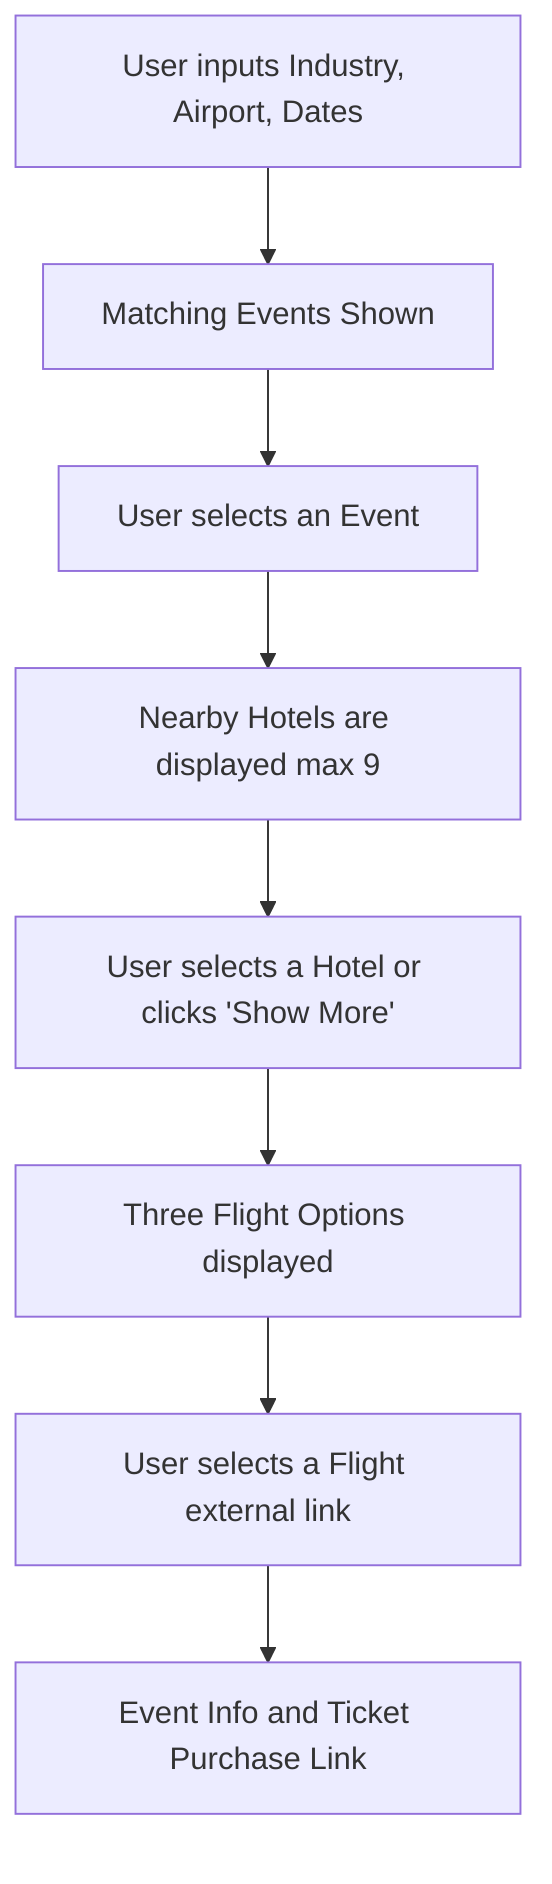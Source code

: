 flowchart TD
    A[User inputs Industry, Airport, Dates] --> B[Matching Events Shown]
    B --> C[User selects an Event]
    C --> D[Nearby Hotels are displayed max 9]
    D --> E[User selects a Hotel or clicks 'Show More']
    E --> F[Three Flight Options displayed]
    F --> G[User selects a Flight external link]
    G --> H[Event Info and Ticket Purchase Link]